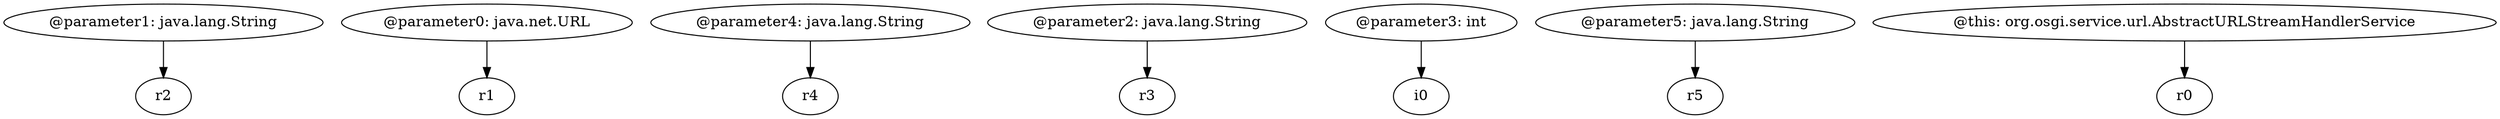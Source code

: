 digraph g {
0[label="@parameter1: java.lang.String"]
1[label="r2"]
0->1[label=""]
2[label="@parameter0: java.net.URL"]
3[label="r1"]
2->3[label=""]
4[label="@parameter4: java.lang.String"]
5[label="r4"]
4->5[label=""]
6[label="@parameter2: java.lang.String"]
7[label="r3"]
6->7[label=""]
8[label="@parameter3: int"]
9[label="i0"]
8->9[label=""]
10[label="@parameter5: java.lang.String"]
11[label="r5"]
10->11[label=""]
12[label="@this: org.osgi.service.url.AbstractURLStreamHandlerService"]
13[label="r0"]
12->13[label=""]
}